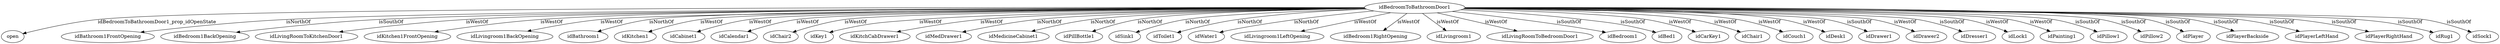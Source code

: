 strict digraph  {
idBedroomToBathroomDoor1 [node_type=entity_node];
open [node_type=property_node];
idBathroom1FrontOpening [node_type=entity_node];
idBedroom1BackOpening [node_type=entity_node];
idLivingRoomToKitchenDoor1 [node_type=entity_node];
idKitchen1FrontOpening [node_type=entity_node];
idLivingroom1BackOpening [node_type=entity_node];
idBathroom1 [node_type=entity_node];
idKitchen1 [node_type=entity_node];
idCabinet1 [node_type=entity_node];
idCalendar1 [node_type=entity_node];
idChair2 [node_type=entity_node];
idKey1 [node_type=entity_node];
idKitchCabDrawer1 [node_type=entity_node];
idMedDrawer1 [node_type=entity_node];
idMedicineCabinet1 [node_type=entity_node];
idPillBottle1 [node_type=entity_node];
idSink1 [node_type=entity_node];
idToilet1 [node_type=entity_node];
idWater1 [node_type=entity_node];
idLivingroom1LeftOpening [node_type=entity_node];
idBedroom1RightOpening [node_type=entity_node];
idLivingroom1 [node_type=entity_node];
idLivingRoomToBedroomDoor1 [node_type=entity_node];
idBedroom1 [node_type=entity_node];
idBed1 [node_type=entity_node];
idCarKey1 [node_type=entity_node];
idChair1 [node_type=entity_node];
idCouch1 [node_type=entity_node];
idDesk1 [node_type=entity_node];
idDrawer1 [node_type=entity_node];
idDrawer2 [node_type=entity_node];
idDresser1 [node_type=entity_node];
idLock1 [node_type=entity_node];
idPainting1 [node_type=entity_node];
idPillow1 [node_type=entity_node];
idPillow2 [node_type=entity_node];
idPlayer [node_type=entity_node];
idPlayerBackside [node_type=entity_node];
idPlayerLeftHand [node_type=entity_node];
idPlayerRightHand [node_type=entity_node];
idRug1 [node_type=entity_node];
idSock1 [node_type=entity_node];
idBedroomToBathroomDoor1 -> open  [edge_type=property, label=idBedroomToBathroomDoor1_prop_idOpenState];
idBedroomToBathroomDoor1 -> idBathroom1FrontOpening  [edge_type=relationship, label=isNorthOf];
idBedroomToBathroomDoor1 -> idBedroom1BackOpening  [edge_type=relationship, label=isSouthOf];
idBedroomToBathroomDoor1 -> idLivingRoomToKitchenDoor1  [edge_type=relationship, label=isWestOf];
idBedroomToBathroomDoor1 -> idKitchen1FrontOpening  [edge_type=relationship, label=isWestOf];
idBedroomToBathroomDoor1 -> idLivingroom1BackOpening  [edge_type=relationship, label=isWestOf];
idBedroomToBathroomDoor1 -> idBathroom1  [edge_type=relationship, label=isNorthOf];
idBedroomToBathroomDoor1 -> idKitchen1  [edge_type=relationship, label=isWestOf];
idBedroomToBathroomDoor1 -> idCabinet1  [edge_type=relationship, label=isWestOf];
idBedroomToBathroomDoor1 -> idCalendar1  [edge_type=relationship, label=isWestOf];
idBedroomToBathroomDoor1 -> idChair2  [edge_type=relationship, label=isWestOf];
idBedroomToBathroomDoor1 -> idKey1  [edge_type=relationship, label=isWestOf];
idBedroomToBathroomDoor1 -> idKitchCabDrawer1  [edge_type=relationship, label=isWestOf];
idBedroomToBathroomDoor1 -> idMedDrawer1  [edge_type=relationship, label=isNorthOf];
idBedroomToBathroomDoor1 -> idMedicineCabinet1  [edge_type=relationship, label=isNorthOf];
idBedroomToBathroomDoor1 -> idPillBottle1  [edge_type=relationship, label=isNorthOf];
idBedroomToBathroomDoor1 -> idSink1  [edge_type=relationship, label=isNorthOf];
idBedroomToBathroomDoor1 -> idToilet1  [edge_type=relationship, label=isNorthOf];
idBedroomToBathroomDoor1 -> idWater1  [edge_type=relationship, label=isNorthOf];
idBedroomToBathroomDoor1 -> idLivingroom1LeftOpening  [edge_type=relationship, label=isWestOf];
idBedroomToBathroomDoor1 -> idBedroom1RightOpening  [edge_type=relationship, label=isWestOf];
idBedroomToBathroomDoor1 -> idLivingroom1  [edge_type=relationship, label=isWestOf];
idBedroomToBathroomDoor1 -> idLivingRoomToBedroomDoor1  [edge_type=relationship, label=isWestOf];
idBedroomToBathroomDoor1 -> idBedroom1  [edge_type=relationship, label=isSouthOf];
idBedroomToBathroomDoor1 -> idBed1  [edge_type=relationship, label=isSouthOf];
idBedroomToBathroomDoor1 -> idCarKey1  [edge_type=relationship, label=isWestOf];
idBedroomToBathroomDoor1 -> idChair1  [edge_type=relationship, label=isWestOf];
idBedroomToBathroomDoor1 -> idCouch1  [edge_type=relationship, label=isWestOf];
idBedroomToBathroomDoor1 -> idDesk1  [edge_type=relationship, label=isWestOf];
idBedroomToBathroomDoor1 -> idDrawer1  [edge_type=relationship, label=isSouthOf];
idBedroomToBathroomDoor1 -> idDrawer2  [edge_type=relationship, label=isWestOf];
idBedroomToBathroomDoor1 -> idDresser1  [edge_type=relationship, label=isSouthOf];
idBedroomToBathroomDoor1 -> idLock1  [edge_type=relationship, label=isWestOf];
idBedroomToBathroomDoor1 -> idPainting1  [edge_type=relationship, label=isWestOf];
idBedroomToBathroomDoor1 -> idPillow1  [edge_type=relationship, label=isSouthOf];
idBedroomToBathroomDoor1 -> idPillow2  [edge_type=relationship, label=isSouthOf];
idBedroomToBathroomDoor1 -> idPlayer  [edge_type=relationship, label=isSouthOf];
idBedroomToBathroomDoor1 -> idPlayerBackside  [edge_type=relationship, label=isSouthOf];
idBedroomToBathroomDoor1 -> idPlayerLeftHand  [edge_type=relationship, label=isSouthOf];
idBedroomToBathroomDoor1 -> idPlayerRightHand  [edge_type=relationship, label=isSouthOf];
idBedroomToBathroomDoor1 -> idRug1  [edge_type=relationship, label=isSouthOf];
idBedroomToBathroomDoor1 -> idSock1  [edge_type=relationship, label=isSouthOf];
}
